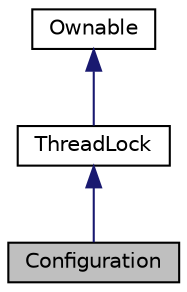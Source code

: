digraph "Configuration"
{
  edge [fontname="Helvetica",fontsize="10",labelfontname="Helvetica",labelfontsize="10"];
  node [fontname="Helvetica",fontsize="10",shape=record];
  Node1 [label="Configuration",height=0.2,width=0.4,color="black", fillcolor="grey75", style="filled", fontcolor="black"];
  Node2 -> Node1 [dir="back",color="midnightblue",fontsize="10",style="solid",fontname="Helvetica"];
  Node2 [label="ThreadLock",height=0.2,width=0.4,color="black", fillcolor="white", style="filled",URL="$classaworx_1_1lib_1_1threads_1_1ThreadLock.html"];
  Node3 -> Node2 [dir="back",color="midnightblue",fontsize="10",style="solid",fontname="Helvetica"];
  Node3 [label="Ownable",height=0.2,width=0.4,color="black", fillcolor="white", style="filled",URL="$classaworx_1_1lib_1_1Ownable.html"];
}
